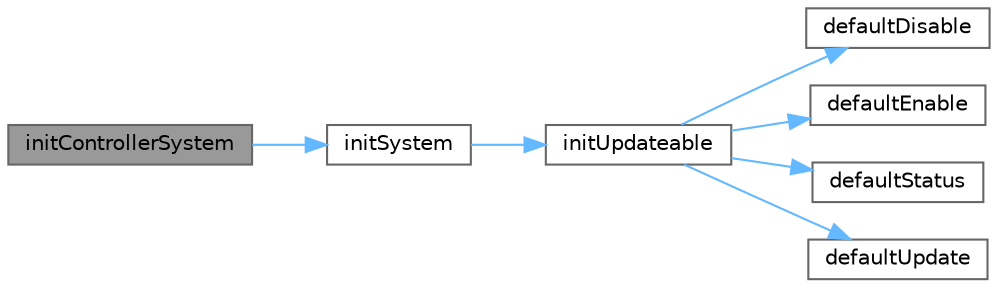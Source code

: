 digraph "initControllerSystem"
{
 // LATEX_PDF_SIZE
  bgcolor="transparent";
  edge [fontname=Helvetica,fontsize=10,labelfontname=Helvetica,labelfontsize=10];
  node [fontname=Helvetica,fontsize=10,shape=box,height=0.2,width=0.4];
  rankdir="LR";
  Node1 [label="initControllerSystem",height=0.2,width=0.4,color="gray40", fillcolor="grey60", style="filled", fontcolor="black",tooltip="Initializes the Controller System with initial settings."];
  Node1 -> Node2 [color="steelblue1",style="solid"];
  Node2 [label="initSystem",height=0.2,width=0.4,color="grey40", fillcolor="white", style="filled",URL="$System_8c.html#a2c23656f84d9e596c05e362da5a70085",tooltip="Initializes a System object."];
  Node2 -> Node3 [color="steelblue1",style="solid"];
  Node3 [label="initUpdateable",height=0.2,width=0.4,color="grey40", fillcolor="white", style="filled",URL="$Updateable_8c.html#aaad6c964e32bb05093b5e551856837b4",tooltip=" "];
  Node3 -> Node4 [color="steelblue1",style="solid"];
  Node4 [label="defaultDisable",height=0.2,width=0.4,color="grey40", fillcolor="white", style="filled",URL="$Updateable_8c.html#a1c9a6406589ec57eb31ce5f718926658",tooltip="Default disable function for Updateable objects."];
  Node3 -> Node5 [color="steelblue1",style="solid"];
  Node5 [label="defaultEnable",height=0.2,width=0.4,color="grey40", fillcolor="white", style="filled",URL="$Updateable_8c.html#a1a19c1371c1aec5ea56ba51f17f25ca8",tooltip="Default enable function for Updateable objects."];
  Node3 -> Node6 [color="steelblue1",style="solid"];
  Node6 [label="defaultStatus",height=0.2,width=0.4,color="grey40", fillcolor="white", style="filled",URL="$Updateable_8c.html#a943588fcfca4806e1db6bd9cd2399d23",tooltip="Default status function for Updateable objects."];
  Node3 -> Node7 [color="steelblue1",style="solid"];
  Node7 [label="defaultUpdate",height=0.2,width=0.4,color="grey40", fillcolor="white", style="filled",URL="$Updateable_8c.html#a6cf9090337753427d50057ee2984ec3e",tooltip="Default update function for Updateable objects."];
}
